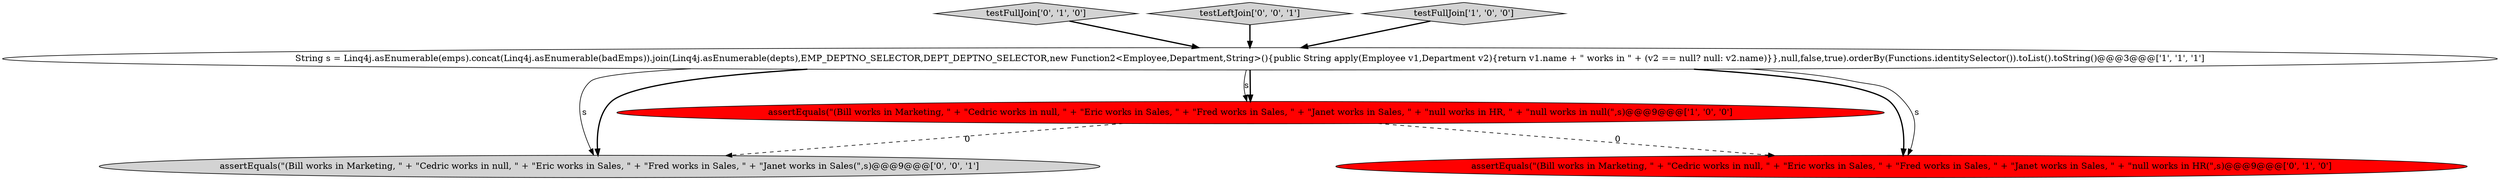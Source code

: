 digraph {
4 [style = filled, label = "testFullJoin['0', '1', '0']", fillcolor = lightgray, shape = diamond image = "AAA0AAABBB2BBB"];
6 [style = filled, label = "assertEquals(\"(Bill works in Marketing, \" + \"Cedric works in null, \" + \"Eric works in Sales, \" + \"Fred works in Sales, \" + \"Janet works in Sales(\",s)@@@9@@@['0', '0', '1']", fillcolor = lightgray, shape = ellipse image = "AAA0AAABBB3BBB"];
5 [style = filled, label = "testLeftJoin['0', '0', '1']", fillcolor = lightgray, shape = diamond image = "AAA0AAABBB3BBB"];
2 [style = filled, label = "String s = Linq4j.asEnumerable(emps).concat(Linq4j.asEnumerable(badEmps)).join(Linq4j.asEnumerable(depts),EMP_DEPTNO_SELECTOR,DEPT_DEPTNO_SELECTOR,new Function2<Employee,Department,String>(){public String apply(Employee v1,Department v2){return v1.name + \" works in \" + (v2 == null? null: v2.name)}},null,false,true).orderBy(Functions.identitySelector()).toList().toString()@@@3@@@['1', '1', '1']", fillcolor = white, shape = ellipse image = "AAA0AAABBB1BBB"];
3 [style = filled, label = "assertEquals(\"(Bill works in Marketing, \" + \"Cedric works in null, \" + \"Eric works in Sales, \" + \"Fred works in Sales, \" + \"Janet works in Sales, \" + \"null works in HR(\",s)@@@9@@@['0', '1', '0']", fillcolor = red, shape = ellipse image = "AAA1AAABBB2BBB"];
1 [style = filled, label = "testFullJoin['1', '0', '0']", fillcolor = lightgray, shape = diamond image = "AAA0AAABBB1BBB"];
0 [style = filled, label = "assertEquals(\"(Bill works in Marketing, \" + \"Cedric works in null, \" + \"Eric works in Sales, \" + \"Fred works in Sales, \" + \"Janet works in Sales, \" + \"null works in HR, \" + \"null works in null(\",s)@@@9@@@['1', '0', '0']", fillcolor = red, shape = ellipse image = "AAA1AAABBB1BBB"];
2->0 [style = solid, label="s"];
5->2 [style = bold, label=""];
1->2 [style = bold, label=""];
2->0 [style = bold, label=""];
0->6 [style = dashed, label="0"];
0->3 [style = dashed, label="0"];
4->2 [style = bold, label=""];
2->6 [style = solid, label="s"];
2->6 [style = bold, label=""];
2->3 [style = bold, label=""];
2->3 [style = solid, label="s"];
}
